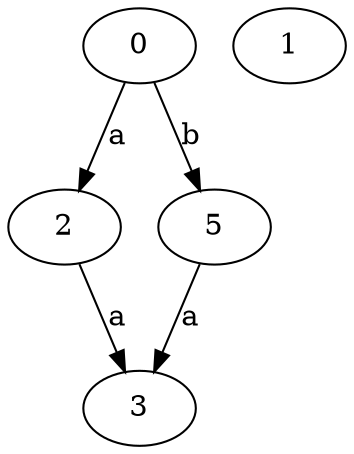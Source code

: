 strict digraph  {
0;
1;
2;
3;
5;
0 -> 2  [label=a];
0 -> 5  [label=b];
2 -> 3  [label=a];
5 -> 3  [label=a];
}

